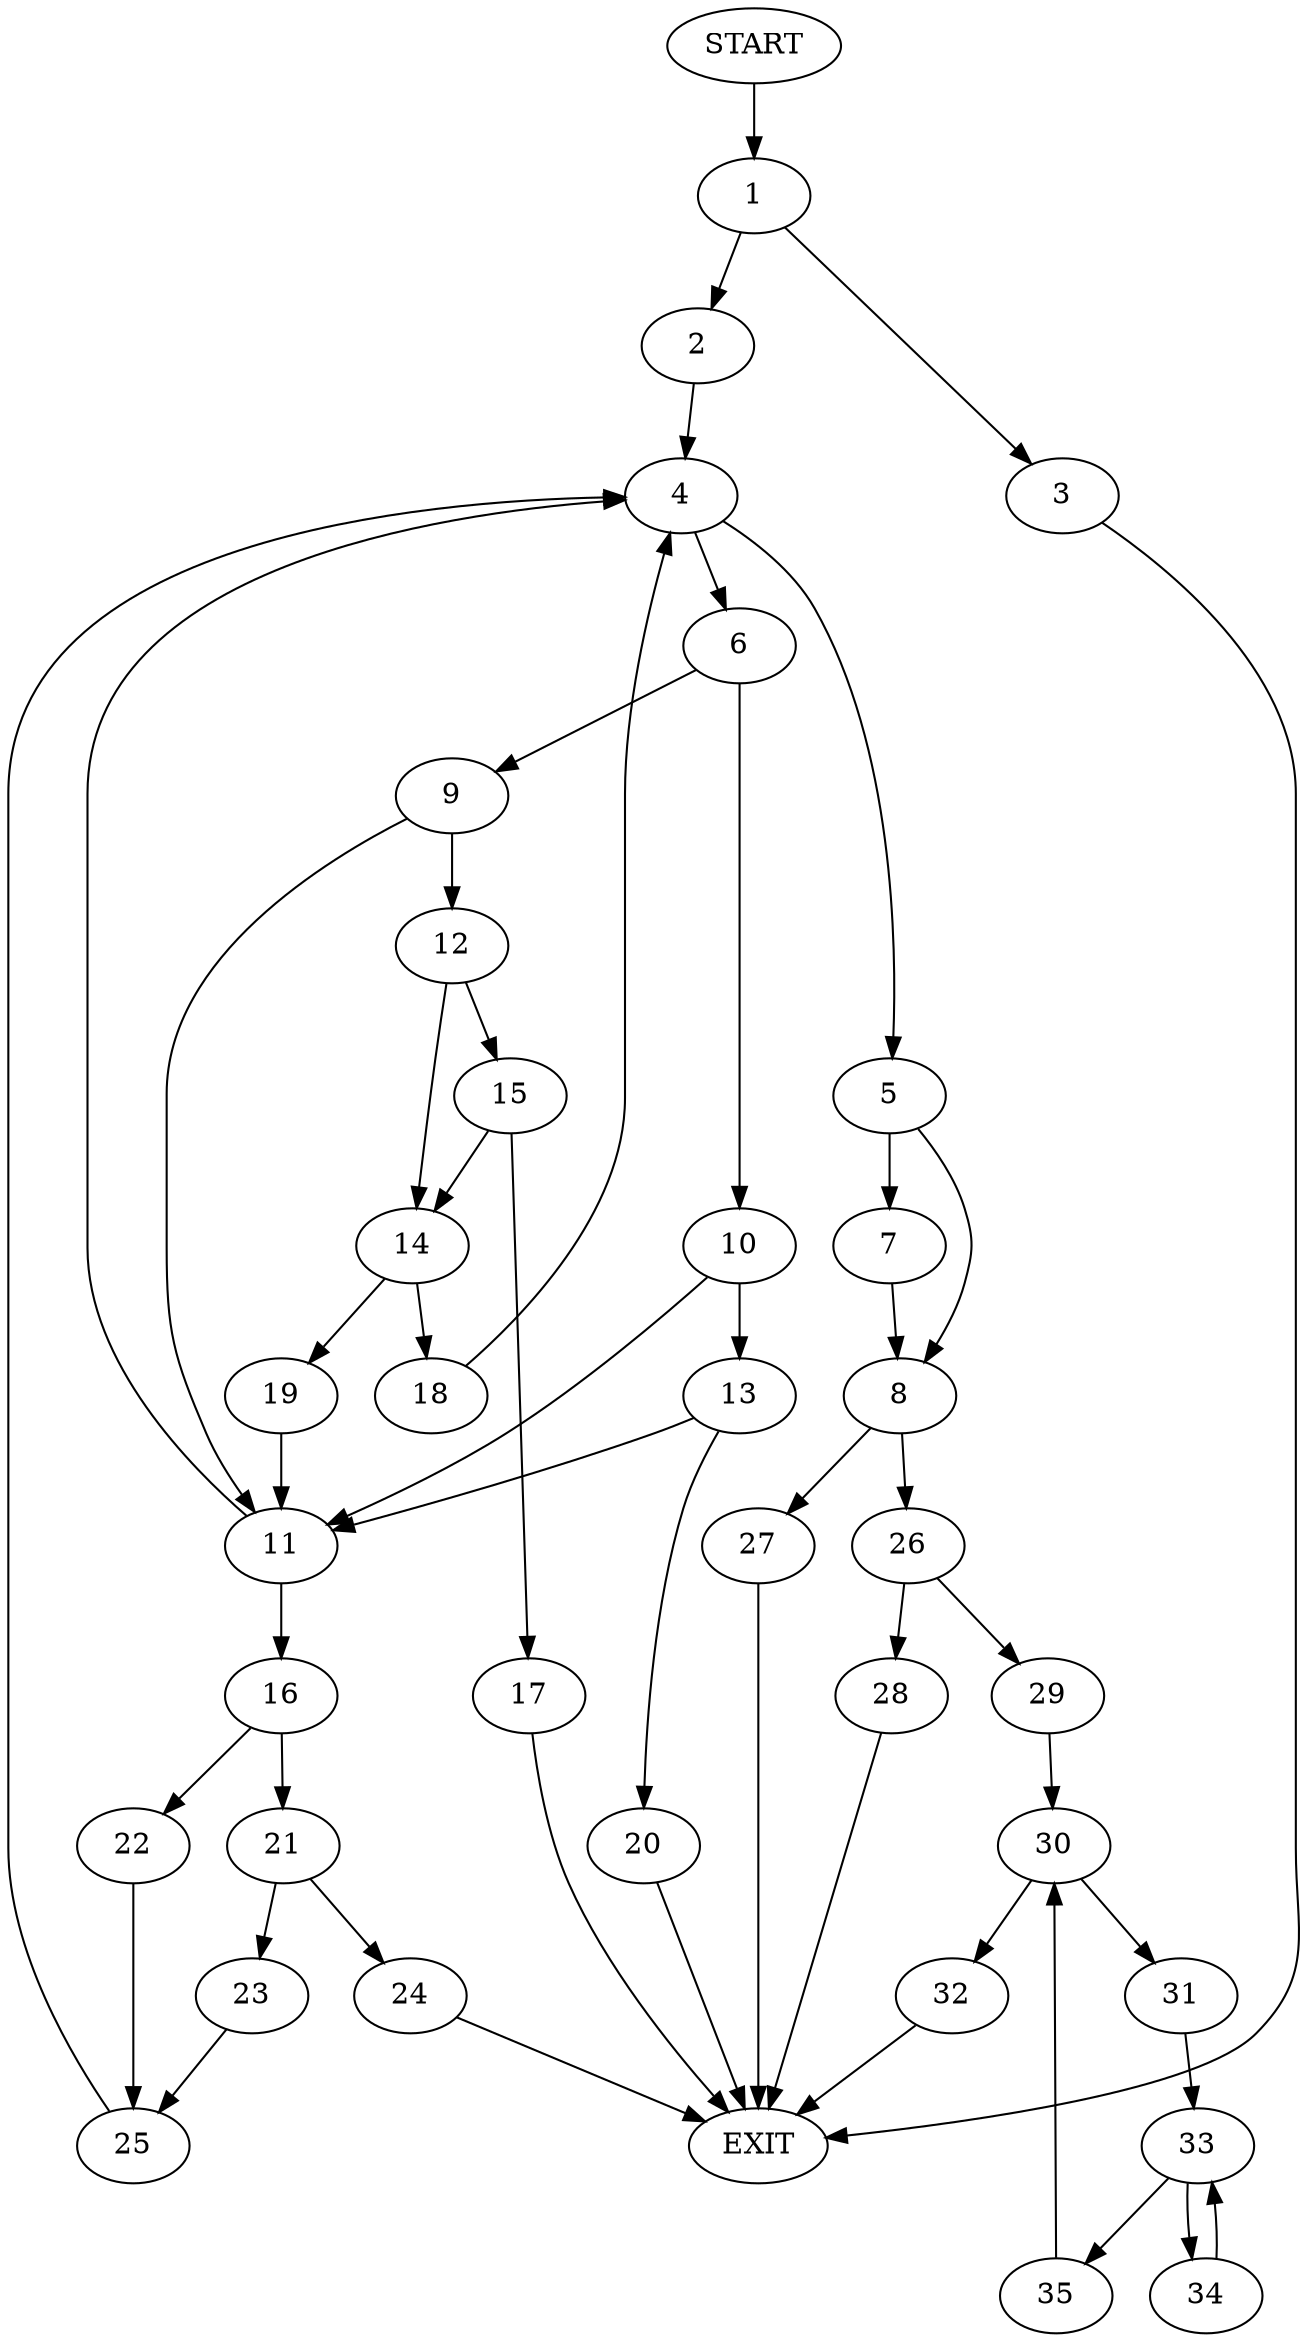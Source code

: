 digraph {
0 [label="START"]
36 [label="EXIT"]
0 -> 1
1 -> 2
1 -> 3
3 -> 36
2 -> 4
4 -> 5
4 -> 6
5 -> 7
5 -> 8
6 -> 9
6 -> 10
9 -> 11
9 -> 12
10 -> 11
10 -> 13
12 -> 14
12 -> 15
11 -> 16
11 -> 4
15 -> 14
15 -> 17
14 -> 18
14 -> 19
17 -> 36
18 -> 4
19 -> 11
13 -> 20
13 -> 11
20 -> 36
16 -> 21
16 -> 22
21 -> 23
21 -> 24
22 -> 25
25 -> 4
24 -> 36
23 -> 25
8 -> 26
8 -> 27
7 -> 8
26 -> 28
26 -> 29
27 -> 36
28 -> 36
29 -> 30
30 -> 31
30 -> 32
32 -> 36
31 -> 33
33 -> 34
33 -> 35
34 -> 33
35 -> 30
}

